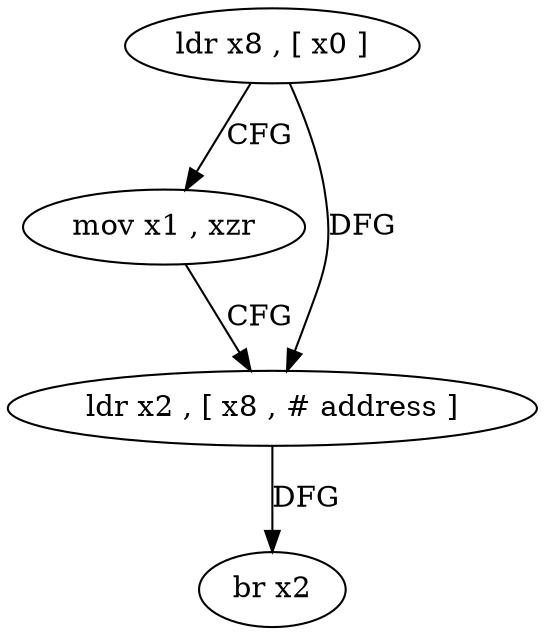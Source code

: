 digraph "func" {
"172704" [label = "ldr x8 , [ x0 ]" ]
"172708" [label = "mov x1 , xzr" ]
"172712" [label = "ldr x2 , [ x8 , # address ]" ]
"172716" [label = "br x2" ]
"172704" -> "172708" [ label = "CFG" ]
"172704" -> "172712" [ label = "DFG" ]
"172708" -> "172712" [ label = "CFG" ]
"172712" -> "172716" [ label = "DFG" ]
}
